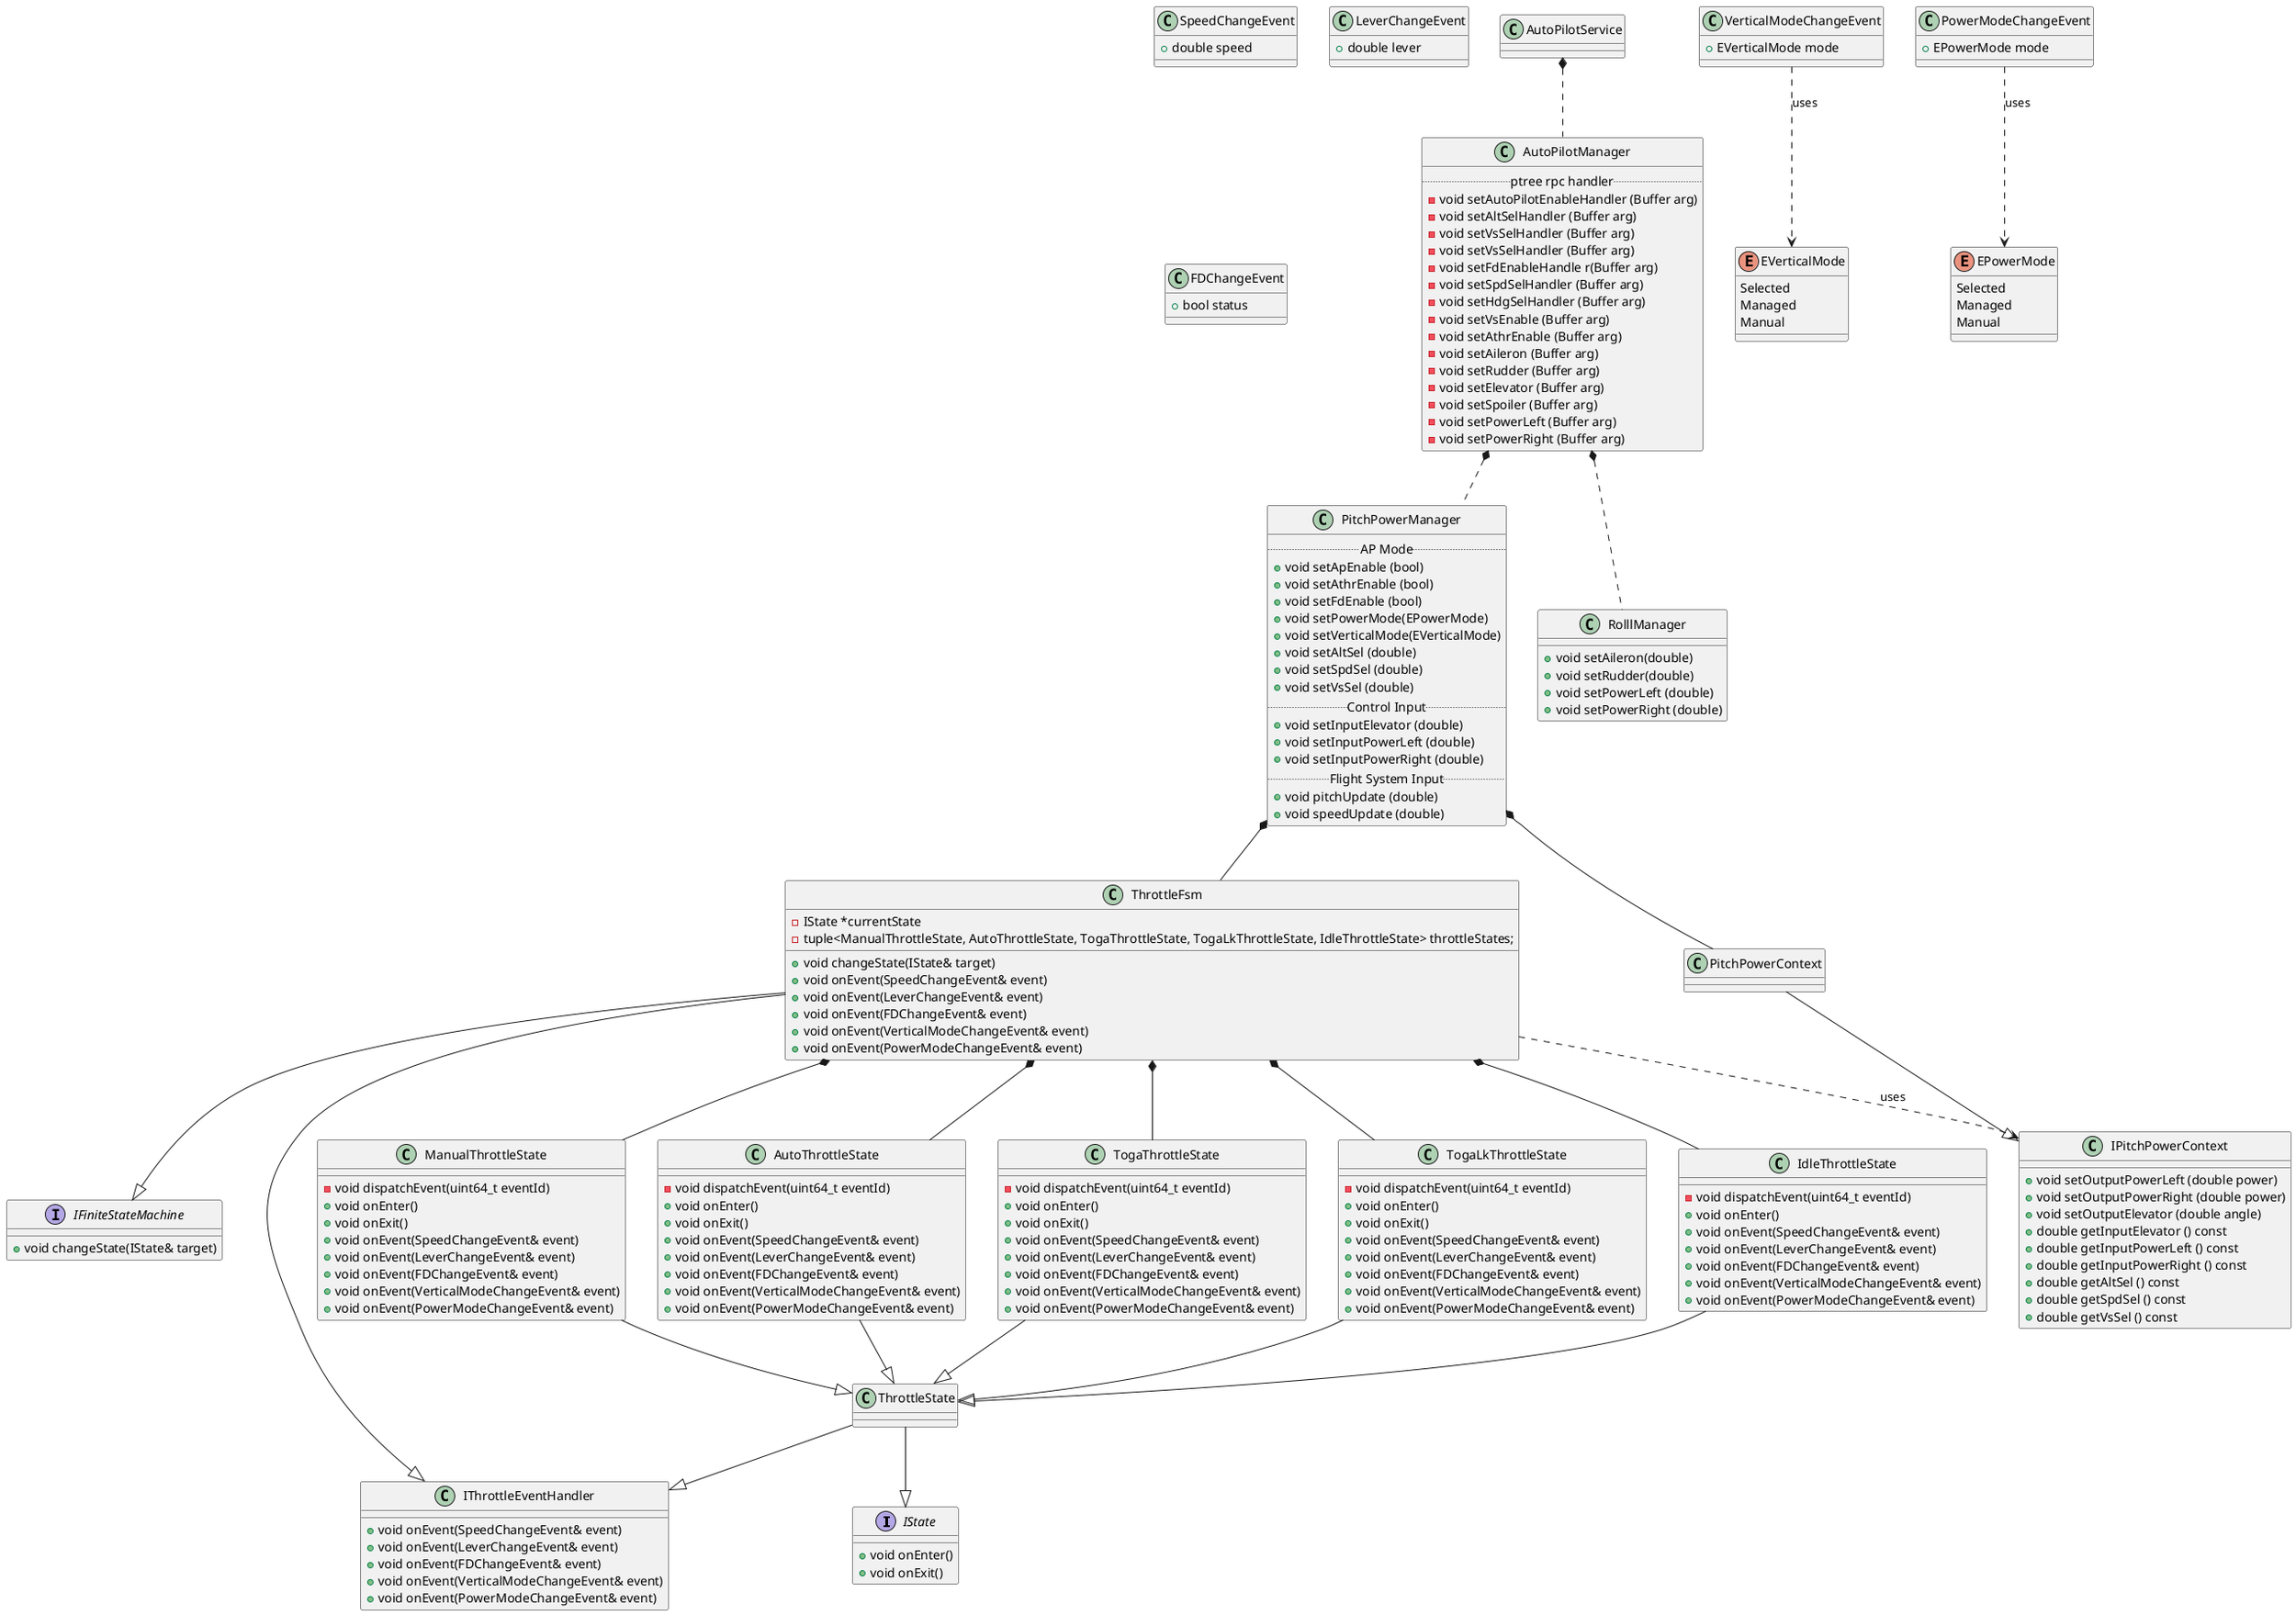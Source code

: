 @startuml

Interface IState {
    + void onEnter()
    + void onExit()
}

Interface IFiniteStateMachine {
    + void changeState(IState& target)
}

class IThrottleEventHandler {
    + void onEvent(SpeedChangeEvent& event)
    + void onEvent(LeverChangeEvent& event)
    + void onEvent(FDChangeEvent& event)
    + void onEvent(VerticalModeChangeEvent& event)
    + void onEvent(PowerModeChangeEvent& event)
}

Class ThrottleFsm {
    + void changeState(IState& target)
    + void onEvent(SpeedChangeEvent& event)
    + void onEvent(LeverChangeEvent& event)
    + void onEvent(FDChangeEvent& event)
    + void onEvent(VerticalModeChangeEvent& event)
    + void onEvent(PowerModeChangeEvent& event)
    - IState *currentState
    - tuple<ManualThrottleState, AutoThrottleState, TogaThrottleState, TogaLkThrottleState, IdleThrottleState> throttleStates;
}

class ManualThrottleState {
    - void dispatchEvent(uint64_t eventId)
    + void onEnter()
    + void onExit()
    + void onEvent(SpeedChangeEvent& event)
    + void onEvent(LeverChangeEvent& event)
    + void onEvent(FDChangeEvent& event)
    + void onEvent(VerticalModeChangeEvent& event)
    + void onEvent(PowerModeChangeEvent& event)
}

class AutoThrottleState {
    - void dispatchEvent(uint64_t eventId)
    + void onEnter()
    + void onExit()
    + void onEvent(SpeedChangeEvent& event)
    + void onEvent(LeverChangeEvent& event)
    + void onEvent(FDChangeEvent& event)
    + void onEvent(VerticalModeChangeEvent& event)
    + void onEvent(PowerModeChangeEvent& event)
}

class TogaThrottleState {
    - void dispatchEvent(uint64_t eventId)
    + void onEnter()
    + void onExit()
    + void onEvent(SpeedChangeEvent& event)
    + void onEvent(LeverChangeEvent& event)
    + void onEvent(FDChangeEvent& event)
    + void onEvent(VerticalModeChangeEvent& event)
    + void onEvent(PowerModeChangeEvent& event)
}

class TogaLkThrottleState {
    - void dispatchEvent(uint64_t eventId)
    + void onEnter()
    + void onExit()
    + void onEvent(SpeedChangeEvent& event)
    + void onEvent(LeverChangeEvent& event)
    + void onEvent(FDChangeEvent& event)
    + void onEvent(VerticalModeChangeEvent& event)
    + void onEvent(PowerModeChangeEvent& event)
}

class IdleThrottleState {
    - void dispatchEvent(uint64_t eventId)
    + void onEnter()
    + void onEvent(SpeedChangeEvent& event)
    + void onEvent(LeverChangeEvent& event)
    + void onEvent(FDChangeEvent& event)
    + void onEvent(VerticalModeChangeEvent& event)
    + void onEvent(PowerModeChangeEvent& event)
}

class SpeedChangeEvent {
    + double speed
}

class LeverChangeEvent {
    + double lever
}

class FDChangeEvent {
    + bool status
}

enum EVerticalMode{
    Selected
    Managed
    Manual
}

class VerticalModeChangeEvent {
    + EVerticalMode mode
}

enum EPowerMode{
    Selected
    Managed
    Manual
}

class PowerModeChangeEvent {
    + EPowerMode mode
}

class IPitchPowerContext {
    + void setOutputPowerLeft (double power)
    + void setOutputPowerRight (double power)
    + void setOutputElevator (double angle)
    + double getInputElevator () const
    + double getInputPowerLeft () const
    + double getInputPowerRight () const
    + double getAltSel () const
    + double getSpdSel () const
    + double getVsSel () const
}

class PitchPowerManager {
.. AP Mode ..
    + void setApEnable (bool)
    + void setAthrEnable (bool)
    + void setFdEnable (bool)
    + void setPowerMode(EPowerMode)
    + void setVerticalMode(EVerticalMode)
    + void setAltSel (double)
    + void setSpdSel (double)
    + void setVsSel (double)
.. Control Input ..
    + void setInputElevator (double)
    + void setInputPowerLeft (double)
    + void setInputPowerRight (double)
.. Flight System Input ..
    + void pitchUpdate (double)
    + void speedUpdate (double)
}

class RolllManager {
    + void setAileron(double)
    + void setRudder(double)
    + void setPowerLeft (double)
    + void setPowerRight (double)
}

class AutoPilotManager{ 
.. ptree rpc handler ..
    - void setAutoPilotEnableHandler (Buffer arg)
    - void setAltSelHandler (Buffer arg)
    - void setVsSelHandler (Buffer arg)
    - void setVsSelHandler (Buffer arg)
    - void setFdEnableHandle r(Buffer arg)
    - void setSpdSelHandler (Buffer arg)
    - void setHdgSelHandler (Buffer arg)
    - void setVsEnable (Buffer arg)
    - void setAthrEnable (Buffer arg)
    - void setAileron (Buffer arg)
    - void setRudder (Buffer arg)
    - void setElevator (Buffer arg)
    - void setSpoiler (Buffer arg)
    - void setPowerLeft (Buffer arg)
    - void setPowerRight (Buffer arg)
}

ThrottleState --|> IState
ThrottleState --|> IThrottleEventHandler


ManualThrottleState --|> ThrottleState
AutoThrottleState --|> ThrottleState
TogaThrottleState --|> ThrottleState
TogaLkThrottleState --|> ThrottleState
IdleThrottleState --|> ThrottleState

ThrottleFsm --|> IFiniteStateMachine
ThrottleFsm --|> IThrottleEventHandler

ThrottleFsm *-- ManualThrottleState
ThrottleFsm *-- AutoThrottleState
ThrottleFsm *-- TogaThrottleState
ThrottleFsm *-- TogaLkThrottleState
ThrottleFsm *-- IdleThrottleState

PowerModeChangeEvent ..> EPowerMode : uses
VerticalModeChangeEvent ..> EVerticalMode : uses

PitchPowerManager *-- ThrottleFsm
PitchPowerManager *-- PitchPowerContext

PitchPowerContext --|> IPitchPowerContext
ThrottleFsm ..> IPitchPowerContext : uses


AutoPilotService *.. AutoPilotManager
AutoPilotManager *.. PitchPowerManager
AutoPilotManager *.. RolllManager

@enduml